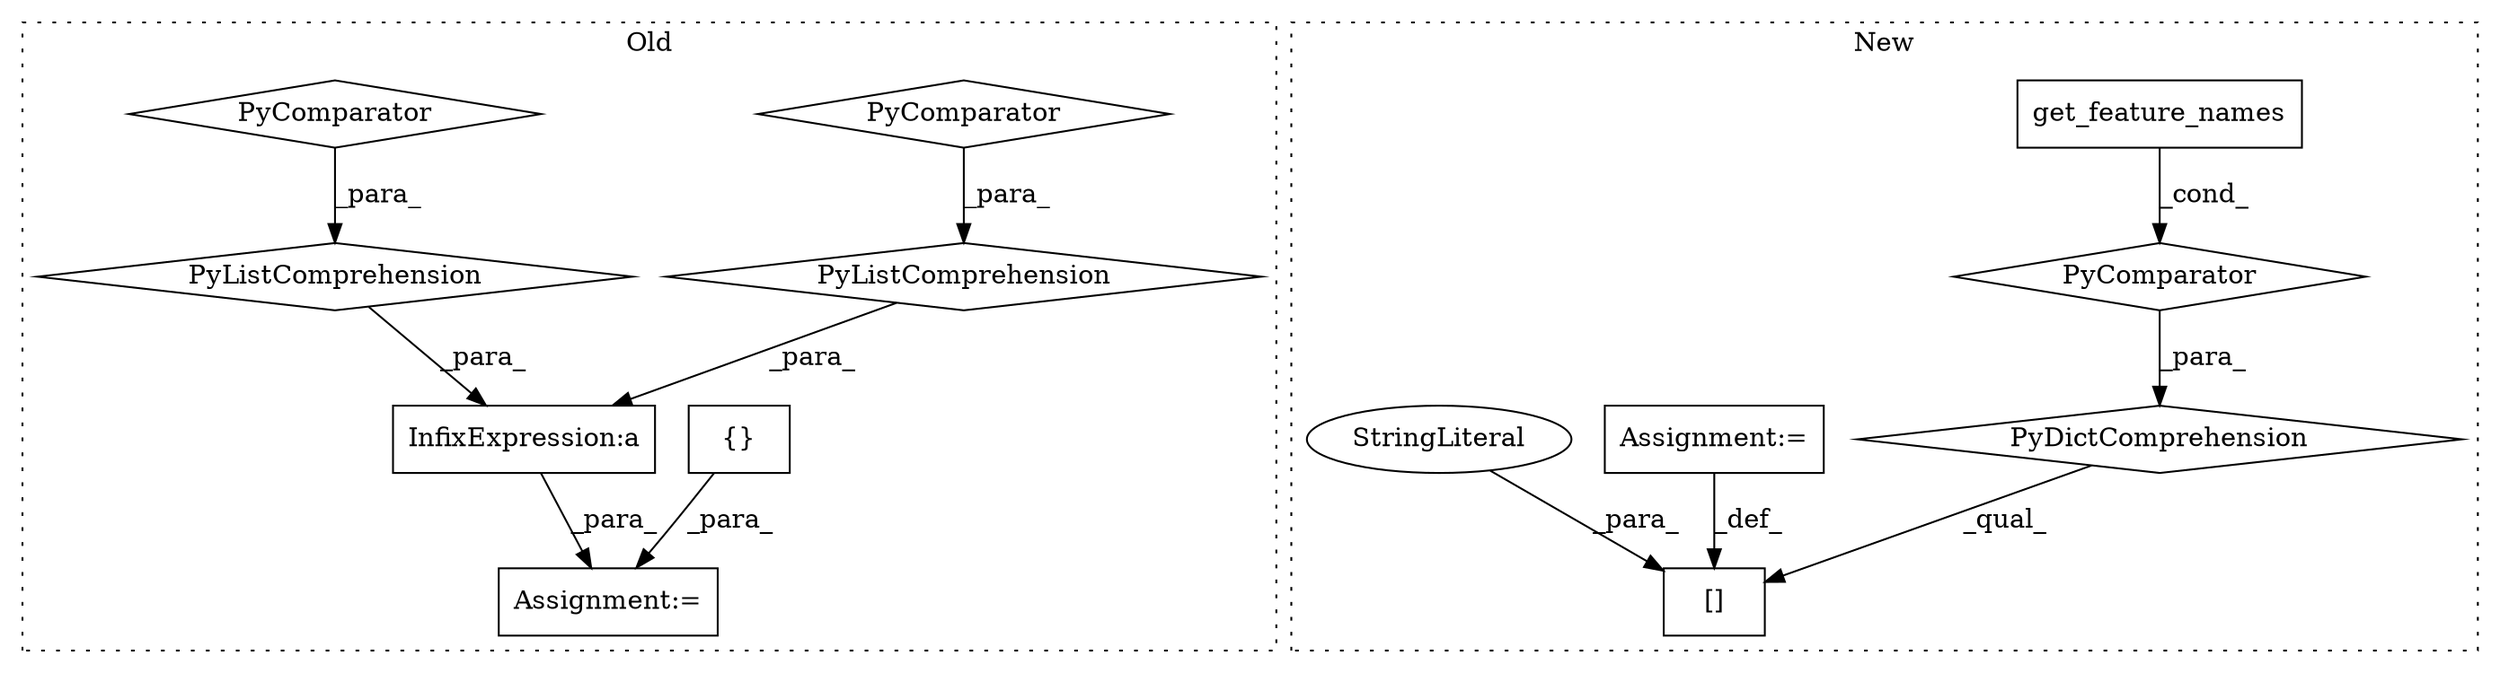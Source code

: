 digraph G {
subgraph cluster0 {
1 [label="{}" a="4" s="2757,2769" l="1,1" shape="box"];
3 [label="Assignment:=" a="7" s="2746" l="2" shape="box"];
4 [label="InfixExpression:a" a="27" s="2613" l="8" shape="box"];
5 [label="PyComparator" a="113" s="2566" l="39" shape="diamond"];
9 [label="PyListComprehension" a="109" s="2490" l="123" shape="diamond"];
10 [label="PyComparator" a="113" s="2697" l="39" shape="diamond"];
12 [label="PyListComprehension" a="109" s="2621" l="123" shape="diamond"];
label = "Old";
style="dotted";
}
subgraph cluster1 {
2 [label="get_feature_names" a="32" s="2336,2369" l="18,1" shape="box"];
6 [label="PyComparator" a="113" s="2326" l="53" shape="diamond"];
7 [label="[]" a="2" s="2387,2402" l="2,1" shape="box"];
8 [label="Assignment:=" a="7" s="2403" l="1" shape="box"];
11 [label="StringLiteral" a="45" s="2389" l="13" shape="ellipse"];
13 [label="PyDictComprehension" a="110" s="2241" l="146" shape="diamond"];
label = "New";
style="dotted";
}
1 -> 3 [label="_para_"];
2 -> 6 [label="_cond_"];
4 -> 3 [label="_para_"];
5 -> 9 [label="_para_"];
6 -> 13 [label="_para_"];
8 -> 7 [label="_def_"];
9 -> 4 [label="_para_"];
10 -> 12 [label="_para_"];
11 -> 7 [label="_para_"];
12 -> 4 [label="_para_"];
13 -> 7 [label="_qual_"];
}